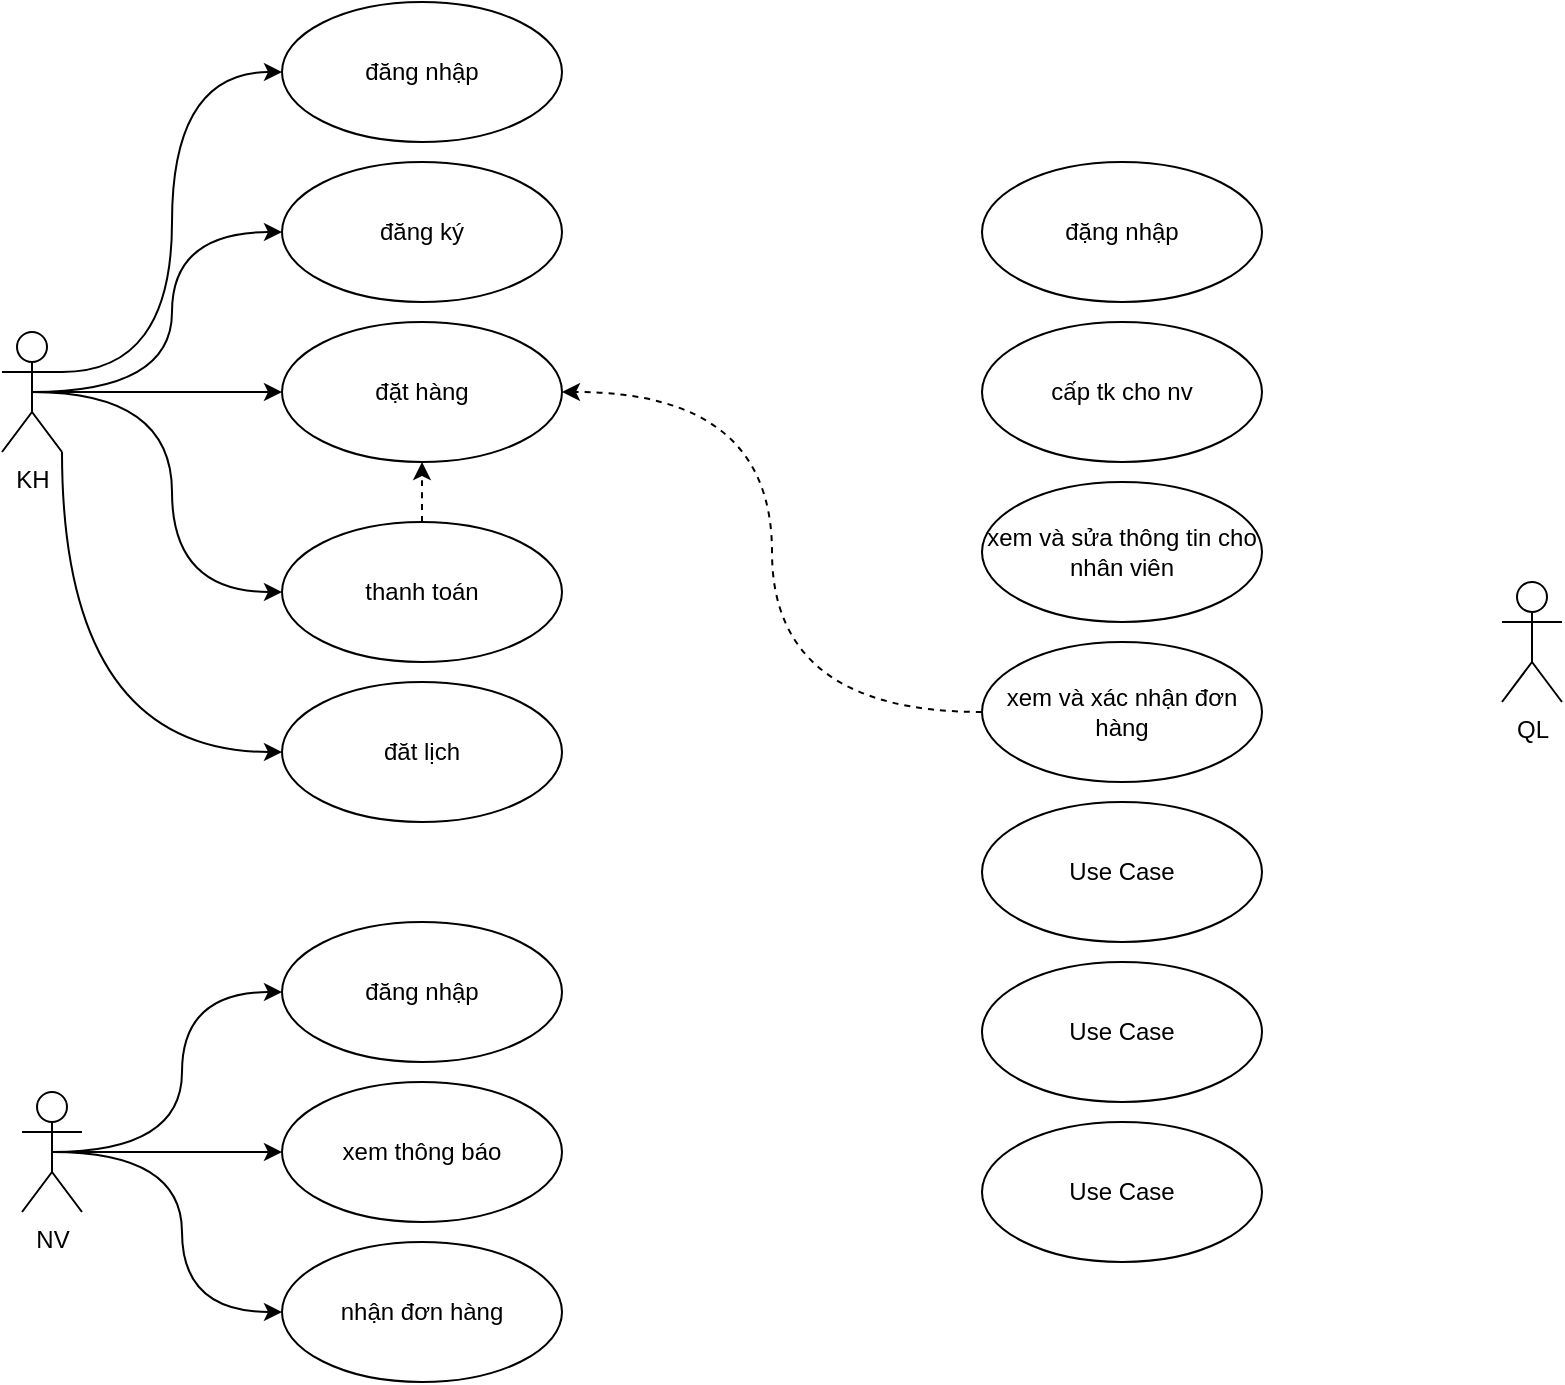 <mxfile version="20.3.1" type="github"><diagram id="WbdiSm1LK-8k1EksdN81" name="Trang-1"><mxGraphModel dx="1313" dy="713" grid="1" gridSize="10" guides="1" tooltips="1" connect="1" arrows="1" fold="1" page="1" pageScale="1" pageWidth="827" pageHeight="1169" math="0" shadow="0"><root><mxCell id="0"/><mxCell id="1" parent="0"/><mxCell id="hv9e3nKGNpW9a2G14AUx-9" style="edgeStyle=orthogonalEdgeStyle;rounded=0;orthogonalLoop=1;jettySize=auto;html=1;exitX=1;exitY=0.333;exitDx=0;exitDy=0;exitPerimeter=0;entryX=0;entryY=0.5;entryDx=0;entryDy=0;curved=1;" parent="1" source="hv9e3nKGNpW9a2G14AUx-2" target="hv9e3nKGNpW9a2G14AUx-8" edge="1"><mxGeometry relative="1" as="geometry"/></mxCell><mxCell id="hv9e3nKGNpW9a2G14AUx-11" style="edgeStyle=orthogonalEdgeStyle;rounded=0;orthogonalLoop=1;jettySize=auto;html=1;exitX=0.5;exitY=0.5;exitDx=0;exitDy=0;exitPerimeter=0;entryX=0;entryY=0.5;entryDx=0;entryDy=0;curved=1;" parent="1" source="hv9e3nKGNpW9a2G14AUx-2" target="hv9e3nKGNpW9a2G14AUx-10" edge="1"><mxGeometry relative="1" as="geometry"/></mxCell><mxCell id="hv9e3nKGNpW9a2G14AUx-13" style="edgeStyle=orthogonalEdgeStyle;rounded=0;orthogonalLoop=1;jettySize=auto;html=1;exitX=0.5;exitY=0.5;exitDx=0;exitDy=0;exitPerimeter=0;entryX=0;entryY=0.5;entryDx=0;entryDy=0;curved=1;" parent="1" source="hv9e3nKGNpW9a2G14AUx-2" target="hv9e3nKGNpW9a2G14AUx-12" edge="1"><mxGeometry relative="1" as="geometry"/></mxCell><mxCell id="hv9e3nKGNpW9a2G14AUx-15" style="edgeStyle=orthogonalEdgeStyle;rounded=0;orthogonalLoop=1;jettySize=auto;html=1;exitX=0.5;exitY=0.5;exitDx=0;exitDy=0;exitPerimeter=0;entryX=0;entryY=0.5;entryDx=0;entryDy=0;curved=1;" parent="1" source="hv9e3nKGNpW9a2G14AUx-2" target="hv9e3nKGNpW9a2G14AUx-14" edge="1"><mxGeometry relative="1" as="geometry"/></mxCell><mxCell id="hv9e3nKGNpW9a2G14AUx-19" style="edgeStyle=orthogonalEdgeStyle;rounded=0;orthogonalLoop=1;jettySize=auto;html=1;exitX=1;exitY=1;exitDx=0;exitDy=0;exitPerimeter=0;entryX=0;entryY=0.5;entryDx=0;entryDy=0;curved=1;" parent="1" source="hv9e3nKGNpW9a2G14AUx-2" target="hv9e3nKGNpW9a2G14AUx-18" edge="1"><mxGeometry relative="1" as="geometry"/></mxCell><mxCell id="hv9e3nKGNpW9a2G14AUx-2" value="KH" style="shape=umlActor;verticalLabelPosition=bottom;verticalAlign=top;html=1;" parent="1" vertex="1"><mxGeometry y="165" width="30" height="60" as="geometry"/></mxCell><mxCell id="hv9e3nKGNpW9a2G14AUx-8" value="đăng nhập" style="ellipse;whiteSpace=wrap;html=1;" parent="1" vertex="1"><mxGeometry x="140" width="140" height="70" as="geometry"/></mxCell><mxCell id="hv9e3nKGNpW9a2G14AUx-10" value="đăng ký" style="ellipse;whiteSpace=wrap;html=1;" parent="1" vertex="1"><mxGeometry x="140" y="80" width="140" height="70" as="geometry"/></mxCell><mxCell id="hv9e3nKGNpW9a2G14AUx-12" value="đặt hàng" style="ellipse;whiteSpace=wrap;html=1;" parent="1" vertex="1"><mxGeometry x="140" y="160" width="140" height="70" as="geometry"/></mxCell><mxCell id="_zoZpSbQQhHf6De_rPDE-25" style="edgeStyle=orthogonalEdgeStyle;curved=1;rounded=0;orthogonalLoop=1;jettySize=auto;html=1;exitX=0.5;exitY=0;exitDx=0;exitDy=0;entryX=0.5;entryY=1;entryDx=0;entryDy=0;dashed=1;" parent="1" source="hv9e3nKGNpW9a2G14AUx-14" target="hv9e3nKGNpW9a2G14AUx-12" edge="1"><mxGeometry relative="1" as="geometry"/></mxCell><mxCell id="hv9e3nKGNpW9a2G14AUx-14" value="thanh toán" style="ellipse;whiteSpace=wrap;html=1;" parent="1" vertex="1"><mxGeometry x="140" y="260" width="140" height="70" as="geometry"/></mxCell><mxCell id="hv9e3nKGNpW9a2G14AUx-18" value="đăt lịch" style="ellipse;whiteSpace=wrap;html=1;" parent="1" vertex="1"><mxGeometry x="140" y="340" width="140" height="70" as="geometry"/></mxCell><mxCell id="_zoZpSbQQhHf6De_rPDE-7" style="edgeStyle=orthogonalEdgeStyle;rounded=0;orthogonalLoop=1;jettySize=auto;html=1;exitX=0.5;exitY=0.5;exitDx=0;exitDy=0;exitPerimeter=0;entryX=0;entryY=0.5;entryDx=0;entryDy=0;curved=1;" parent="1" source="_zoZpSbQQhHf6De_rPDE-1" target="_zoZpSbQQhHf6De_rPDE-2" edge="1"><mxGeometry relative="1" as="geometry"/></mxCell><mxCell id="_zoZpSbQQhHf6De_rPDE-8" style="edgeStyle=orthogonalEdgeStyle;rounded=0;orthogonalLoop=1;jettySize=auto;html=1;exitX=0.5;exitY=0.5;exitDx=0;exitDy=0;exitPerimeter=0;entryX=0;entryY=0.5;entryDx=0;entryDy=0;curved=1;" parent="1" source="_zoZpSbQQhHf6De_rPDE-1" target="_zoZpSbQQhHf6De_rPDE-3" edge="1"><mxGeometry relative="1" as="geometry"/></mxCell><mxCell id="_zoZpSbQQhHf6De_rPDE-9" style="edgeStyle=orthogonalEdgeStyle;rounded=0;orthogonalLoop=1;jettySize=auto;html=1;exitX=0.5;exitY=0.5;exitDx=0;exitDy=0;exitPerimeter=0;entryX=0;entryY=0.5;entryDx=0;entryDy=0;curved=1;" parent="1" source="_zoZpSbQQhHf6De_rPDE-1" target="_zoZpSbQQhHf6De_rPDE-6" edge="1"><mxGeometry relative="1" as="geometry"/></mxCell><mxCell id="_zoZpSbQQhHf6De_rPDE-1" value="NV" style="shape=umlActor;verticalLabelPosition=bottom;verticalAlign=top;html=1;outlineConnect=0;" parent="1" vertex="1"><mxGeometry x="10" y="545" width="30" height="60" as="geometry"/></mxCell><mxCell id="_zoZpSbQQhHf6De_rPDE-2" value="xem thông báo" style="ellipse;whiteSpace=wrap;html=1;" parent="1" vertex="1"><mxGeometry x="140" y="540" width="140" height="70" as="geometry"/></mxCell><mxCell id="_zoZpSbQQhHf6De_rPDE-3" value="đăng nhập" style="ellipse;whiteSpace=wrap;html=1;" parent="1" vertex="1"><mxGeometry x="140" y="460" width="140" height="70" as="geometry"/></mxCell><mxCell id="_zoZpSbQQhHf6De_rPDE-6" value="nhận đơn hàng" style="ellipse;whiteSpace=wrap;html=1;" parent="1" vertex="1"><mxGeometry x="140" y="620" width="140" height="70" as="geometry"/></mxCell><mxCell id="_zoZpSbQQhHf6De_rPDE-11" value="QL" style="shape=umlActor;verticalLabelPosition=bottom;verticalAlign=top;html=1;" parent="1" vertex="1"><mxGeometry x="750" y="290" width="30" height="60" as="geometry"/></mxCell><mxCell id="_zoZpSbQQhHf6De_rPDE-28" style="edgeStyle=orthogonalEdgeStyle;curved=1;rounded=0;orthogonalLoop=1;jettySize=auto;html=1;exitX=0;exitY=0.5;exitDx=0;exitDy=0;entryX=1;entryY=0.5;entryDx=0;entryDy=0;dashed=1;" parent="1" source="_zoZpSbQQhHf6De_rPDE-21" target="hv9e3nKGNpW9a2G14AUx-12" edge="1"><mxGeometry relative="1" as="geometry"/></mxCell><mxCell id="_zoZpSbQQhHf6De_rPDE-29" value="" style="group" parent="1" vertex="1" connectable="0"><mxGeometry x="490" y="80" width="140" height="550" as="geometry"/></mxCell><mxCell id="_zoZpSbQQhHf6De_rPDE-18" value="Use Case" style="ellipse;whiteSpace=wrap;html=1;" parent="_zoZpSbQQhHf6De_rPDE-29" vertex="1"><mxGeometry y="480" width="140" height="70" as="geometry"/></mxCell><mxCell id="_zoZpSbQQhHf6De_rPDE-19" value="Use Case" style="ellipse;whiteSpace=wrap;html=1;" parent="_zoZpSbQQhHf6De_rPDE-29" vertex="1"><mxGeometry y="400" width="140" height="70" as="geometry"/></mxCell><mxCell id="_zoZpSbQQhHf6De_rPDE-20" value="Use Case" style="ellipse;whiteSpace=wrap;html=1;" parent="_zoZpSbQQhHf6De_rPDE-29" vertex="1"><mxGeometry y="320" width="140" height="70" as="geometry"/></mxCell><mxCell id="_zoZpSbQQhHf6De_rPDE-21" value="xem và xác nhận đơn hàng" style="ellipse;whiteSpace=wrap;html=1;" parent="_zoZpSbQQhHf6De_rPDE-29" vertex="1"><mxGeometry y="240" width="140" height="70" as="geometry"/></mxCell><mxCell id="_zoZpSbQQhHf6De_rPDE-22" value="xem và sửa thông tin cho nhân viên" style="ellipse;whiteSpace=wrap;html=1;" parent="_zoZpSbQQhHf6De_rPDE-29" vertex="1"><mxGeometry y="160" width="140" height="70" as="geometry"/></mxCell><mxCell id="_zoZpSbQQhHf6De_rPDE-23" value="cấp tk cho nv" style="ellipse;whiteSpace=wrap;html=1;" parent="_zoZpSbQQhHf6De_rPDE-29" vertex="1"><mxGeometry y="80" width="140" height="70" as="geometry"/></mxCell><mxCell id="_zoZpSbQQhHf6De_rPDE-24" value="đặng nhập" style="ellipse;whiteSpace=wrap;html=1;" parent="_zoZpSbQQhHf6De_rPDE-29" vertex="1"><mxGeometry width="140" height="70" as="geometry"/></mxCell></root></mxGraphModel></diagram></mxfile>
